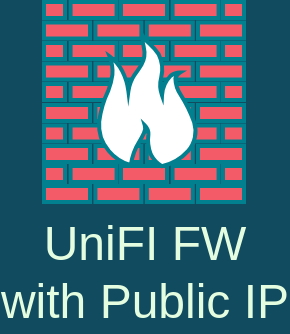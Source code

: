 <mxfile version="22.1.5" type="github">
  <diagram id="C5RBs43oDa-KdzZeNtuy" name="Page-1">
    <mxGraphModel dx="1283" dy="823" grid="0" gridSize="10" guides="1" tooltips="1" connect="1" arrows="1" fold="1" page="1" pageScale="1" pageWidth="1169" pageHeight="827" background="#114B5F" math="0" shadow="0">
      <root>
        <mxCell id="WIyWlLk6GJQsqaUBKTNV-0" />
        <mxCell id="WIyWlLk6GJQsqaUBKTNV-1" parent="WIyWlLk6GJQsqaUBKTNV-0" />
        <mxCell id="i8lx4pk_joio9D1kleBG-0" value="Bind9 (Ubuntu Server)" style="fontColor=#E4FDE1;verticalAlign=top;verticalLabelPosition=bottom;labelPosition=center;align=center;html=1;outlineConnect=0;fillColor=#F45B69;strokeColor=#028090;gradientDirection=north;strokeWidth=2;shape=mxgraph.networks.server;" parent="WIyWlLk6GJQsqaUBKTNV-1" vertex="1">
          <mxGeometry x="214" y="81.5" width="71" height="75" as="geometry" />
        </mxCell>
        <mxCell id="iZop7oHnddtK1iadXr_W-0" value="Wazuh Manager (Ubuntu Server)" style="fontColor=#E4FDE1;verticalAlign=top;verticalLabelPosition=bottom;labelPosition=center;align=center;html=1;outlineConnect=0;fillColor=#F45B69;strokeColor=#028090;gradientDirection=north;strokeWidth=2;shape=mxgraph.networks.server;" vertex="1" parent="WIyWlLk6GJQsqaUBKTNV-1">
          <mxGeometry x="210" y="238" width="71" height="75" as="geometry" />
        </mxCell>
        <mxCell id="iZop7oHnddtK1iadXr_W-1" value="Windows DC 01 (Windows Server)" style="fontColor=#E4FDE1;verticalAlign=top;verticalLabelPosition=bottom;labelPosition=center;align=center;html=1;outlineConnect=0;fillColor=#F45B69;strokeColor=#028090;gradientDirection=north;strokeWidth=2;shape=mxgraph.networks.server;" vertex="1" parent="WIyWlLk6GJQsqaUBKTNV-1">
          <mxGeometry x="417" y="81.5" width="71" height="75" as="geometry" />
        </mxCell>
        <mxCell id="iZop7oHnddtK1iadXr_W-2" value="Windows DC 02 (Windows Server)" style="fontColor=#E4FDE1;verticalAlign=top;verticalLabelPosition=bottom;labelPosition=center;align=center;html=1;outlineConnect=0;fillColor=#F45B69;strokeColor=#028090;gradientDirection=north;strokeWidth=2;shape=mxgraph.networks.server;" vertex="1" parent="WIyWlLk6GJQsqaUBKTNV-1">
          <mxGeometry x="409" y="238" width="71" height="75" as="geometry" />
        </mxCell>
        <mxCell id="iZop7oHnddtK1iadXr_W-3" value="AD Manager Plus (Windows Server)" style="fontColor=#E4FDE1;verticalAlign=top;verticalLabelPosition=bottom;labelPosition=center;align=center;html=1;outlineConnect=0;fillColor=#F45B69;strokeColor=#028090;gradientDirection=north;strokeWidth=2;shape=mxgraph.networks.server;" vertex="1" parent="WIyWlLk6GJQsqaUBKTNV-1">
          <mxGeometry x="620" y="81.5" width="71" height="75" as="geometry" />
        </mxCell>
        <mxCell id="iZop7oHnddtK1iadXr_W-4" value="AD Manager Plus (Windows Server)" style="fontColor=#E4FDE1;verticalAlign=top;verticalLabelPosition=bottom;labelPosition=center;align=center;html=1;outlineConnect=0;fillColor=#F45B69;strokeColor=#028090;gradientDirection=north;strokeWidth=2;shape=mxgraph.networks.server;" vertex="1" parent="WIyWlLk6GJQsqaUBKTNV-1">
          <mxGeometry x="620" y="238" width="71" height="75" as="geometry" />
        </mxCell>
        <mxCell id="UuFZeWKt9-e9n4YQ5i9r-4" value="&lt;span&gt;&lt;/span&gt;&lt;span style=&quot;font-size: 24px;&quot;&gt;UniFI FW &lt;br&gt;with Public IP&lt;/span&gt;&lt;span&gt;&lt;br&gt;&lt;/span&gt;" style="fontColor=#E4FDE1;verticalAlign=top;verticalLabelPosition=bottom;labelPosition=center;align=center;html=1;outlineConnect=0;fillColor=#F45B69;strokeColor=#028090;gradientDirection=north;strokeWidth=2;shape=mxgraph.networks.firewall;" parent="1" vertex="1">
          <mxGeometry x="104" y="160" width="100" height="100" as="geometry" />
        </mxCell>
      </root>
    </mxGraphModel>
  </diagram>
</mxfile>
